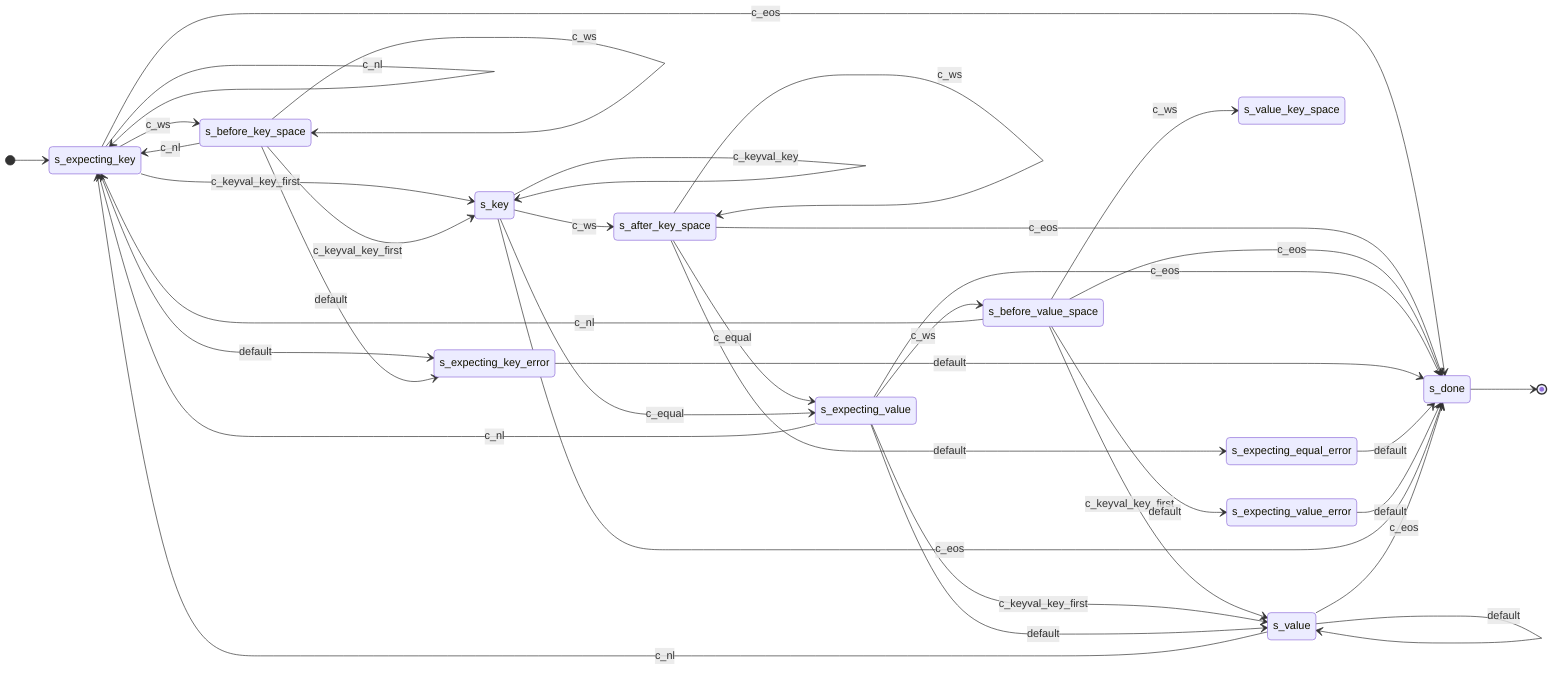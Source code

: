 stateDiagram-v2
  direction LR

  %% s_expecting_key state
  [*] --> s_expecting_key
  s_expecting_key --> s_done: c_eos
  s_expecting_key --> s_expecting_key: c_nl
  s_expecting_key --> s_before_key_space: c_ws
  s_expecting_key --> s_key: c_keyval_key_first
  s_expecting_key --> s_expecting_key_error: default

  %% s_before_key_space state
  s_before_key_space --> s_before_key_space: c_ws
  s_before_key_space --> s_expecting_key: c_nl
  s_before_key_space --> s_key: c_keyval_key_first
  s_before_key_space --> s_expecting_key_error: default

  %% s_after_key_space state
  s_after_key_space --> s_after_key_space: c_ws
  s_after_key_space --> s_expecting_value: c_equal
  s_after_key_space --> s_done: c_eos
  s_after_key_space --> s_expecting_equal_error: default

  %% s_before_value_space state
  s_before_value_space --> s_value_key_space: c_ws
  s_before_value_space --> s_expecting_key: c_nl
  s_before_value_space --> s_value: c_keyval_key_first
  s_before_value_space --> s_done: c_eos
  s_before_value_space --> s_expecting_value_error: default

  %% s_expecting_value state
  s_expecting_value --> s_before_value_space: c_ws
  s_expecting_value --> s_done: c_eos
  s_expecting_value --> s_expecting_key: c_nl
  s_expecting_value --> s_value: c_keyval_key_first
  s_expecting_value --> s_value: default

  %% s_expecting_key_error state
  s_expecting_key_error --> s_done: default

  %% s_expecting_equal_error state
  s_expecting_equal_error --> s_done: default

  %% s_expecting_value_error state
  s_expecting_value_error --> s_done: default

  %% s_key state
  s_key --> s_key: c_keyval_key
  s_key --> s_expecting_value: c_equal
  s_key --> s_done: c_eos
  s_key --> s_after_key_space: c_ws

  %% s_value state
  s_value --> s_expecting_key: c_nl
  s_value --> s_done: c_eos
  s_value --> s_value: default

  %% s_done state
  s_done --> [*]
